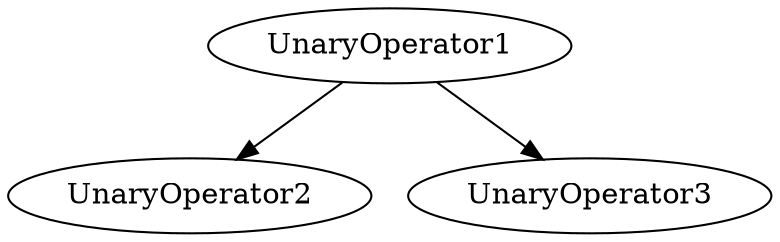 digraph ASTvis {
    1 [label="UnaryOperator2"];
    0 [label="UnaryOperator1"];
    0 -> 1;
    2 [label="UnaryOperator3"];
    0 -> 2;
}
